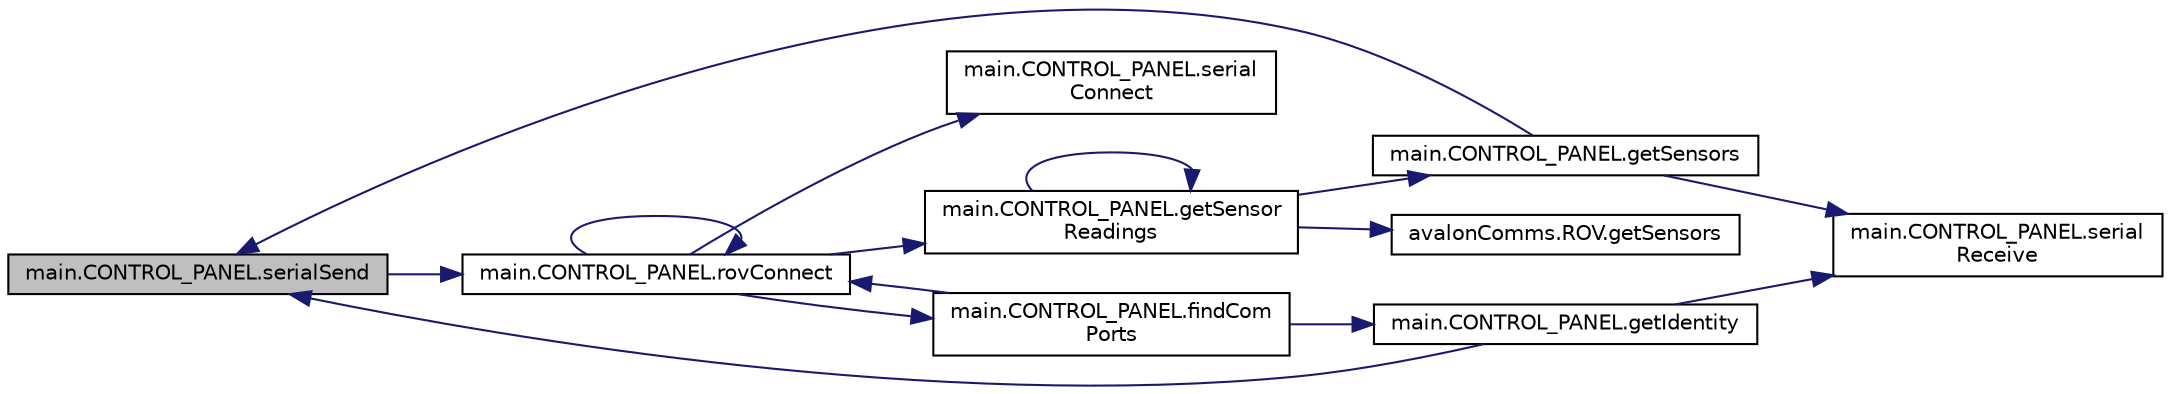 digraph "main.CONTROL_PANEL.serialSend"
{
 // LATEX_PDF_SIZE
  edge [fontname="Helvetica",fontsize="10",labelfontname="Helvetica",labelfontsize="10"];
  node [fontname="Helvetica",fontsize="10",shape=record];
  rankdir="LR";
  Node1 [label="main.CONTROL_PANEL.serialSend",height=0.2,width=0.4,color="black", fillcolor="grey75", style="filled", fontcolor="black",tooltip=" "];
  Node1 -> Node2 [color="midnightblue",fontsize="10",style="solid",fontname="Helvetica"];
  Node2 [label="main.CONTROL_PANEL.rovConnect",height=0.2,width=0.4,color="black", fillcolor="white", style="filled",URL="$classmain_1_1_c_o_n_t_r_o_l___p_a_n_e_l.html#a67c034013d8134f9b63a86dced3b8ea3",tooltip=" "];
  Node2 -> Node3 [color="midnightblue",fontsize="10",style="solid",fontname="Helvetica"];
  Node3 [label="main.CONTROL_PANEL.findCom\lPorts",height=0.2,width=0.4,color="black", fillcolor="white", style="filled",URL="$classmain_1_1_c_o_n_t_r_o_l___p_a_n_e_l.html#aa2f1c73843d640d93fdaa279db53cfc7",tooltip=" "];
  Node3 -> Node4 [color="midnightblue",fontsize="10",style="solid",fontname="Helvetica"];
  Node4 [label="main.CONTROL_PANEL.getIdentity",height=0.2,width=0.4,color="black", fillcolor="white", style="filled",URL="$classmain_1_1_c_o_n_t_r_o_l___p_a_n_e_l.html#ae83b868a0665c71e99262d1e265359b8",tooltip=" "];
  Node4 -> Node5 [color="midnightblue",fontsize="10",style="solid",fontname="Helvetica"];
  Node5 [label="main.CONTROL_PANEL.serial\lReceive",height=0.2,width=0.4,color="black", fillcolor="white", style="filled",URL="$classmain_1_1_c_o_n_t_r_o_l___p_a_n_e_l.html#a2502f9eeac74c241ab2817a53d521a98",tooltip=" "];
  Node4 -> Node1 [color="midnightblue",fontsize="10",style="solid",fontname="Helvetica"];
  Node3 -> Node2 [color="midnightblue",fontsize="10",style="solid",fontname="Helvetica"];
  Node2 -> Node6 [color="midnightblue",fontsize="10",style="solid",fontname="Helvetica"];
  Node6 [label="main.CONTROL_PANEL.getSensor\lReadings",height=0.2,width=0.4,color="black", fillcolor="white", style="filled",URL="$classmain_1_1_c_o_n_t_r_o_l___p_a_n_e_l.html#ab77989a5c6190fd7891103abc67d0ea0",tooltip="OTHER FUNCTIONS #####."];
  Node6 -> Node6 [color="midnightblue",fontsize="10",style="solid",fontname="Helvetica"];
  Node6 -> Node7 [color="midnightblue",fontsize="10",style="solid",fontname="Helvetica"];
  Node7 [label="avalonComms.ROV.getSensors",height=0.2,width=0.4,color="black", fillcolor="white", style="filled",URL="$classavalon_comms_1_1_r_o_v.html#ad56b208c8e67ea1b06c518dc00f195ca",tooltip=" "];
  Node6 -> Node8 [color="midnightblue",fontsize="10",style="solid",fontname="Helvetica"];
  Node8 [label="main.CONTROL_PANEL.getSensors",height=0.2,width=0.4,color="black", fillcolor="white", style="filled",URL="$classmain_1_1_c_o_n_t_r_o_l___p_a_n_e_l.html#a5b9f67bc7862241800cfa6d47cf4033d",tooltip=" "];
  Node8 -> Node5 [color="midnightblue",fontsize="10",style="solid",fontname="Helvetica"];
  Node8 -> Node1 [color="midnightblue",fontsize="10",style="solid",fontname="Helvetica"];
  Node2 -> Node2 [color="midnightblue",fontsize="10",style="solid",fontname="Helvetica"];
  Node2 -> Node9 [color="midnightblue",fontsize="10",style="solid",fontname="Helvetica"];
  Node9 [label="main.CONTROL_PANEL.serial\lConnect",height=0.2,width=0.4,color="black", fillcolor="white", style="filled",URL="$classmain_1_1_c_o_n_t_r_o_l___p_a_n_e_l.html#ad3de5e321ca61da92c01c7114e5c24f3",tooltip="SERIAL LIBRARY MOCKS ####."];
}
